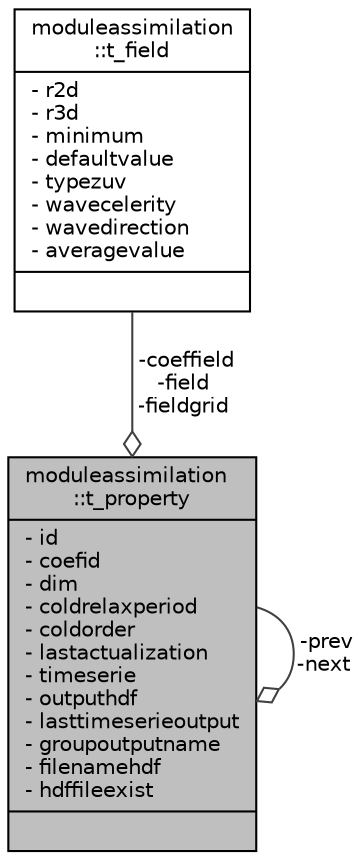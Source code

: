 digraph "moduleassimilation::t_property"
{
 // LATEX_PDF_SIZE
  edge [fontname="Helvetica",fontsize="10",labelfontname="Helvetica",labelfontsize="10"];
  node [fontname="Helvetica",fontsize="10",shape=record];
  Node1 [label="{moduleassimilation\l::t_property\n|- id\l- coefid\l- dim\l- coldrelaxperiod\l- coldorder\l- lastactualization\l- timeserie\l- outputhdf\l- lasttimeserieoutput\l- groupoutputname\l- filenamehdf\l- hdffileexist\l|}",height=0.2,width=0.4,color="black", fillcolor="grey75", style="filled", fontcolor="black",tooltip=" "];
  Node1 -> Node1 [color="grey25",fontsize="10",style="solid",label=" -prev\n-next" ,arrowhead="odiamond",fontname="Helvetica"];
  Node2 -> Node1 [color="grey25",fontsize="10",style="solid",label=" -coeffield\n-field\n-fieldgrid" ,arrowhead="odiamond",fontname="Helvetica"];
  Node2 [label="{moduleassimilation\l::t_field\n|- r2d\l- r3d\l- minimum\l- defaultvalue\l- typezuv\l- wavecelerity\l- wavedirection\l- averagevalue\l|}",height=0.2,width=0.4,color="black", fillcolor="white", style="filled",URL="$structmoduleassimilation_1_1t__field.html",tooltip=" "];
}
